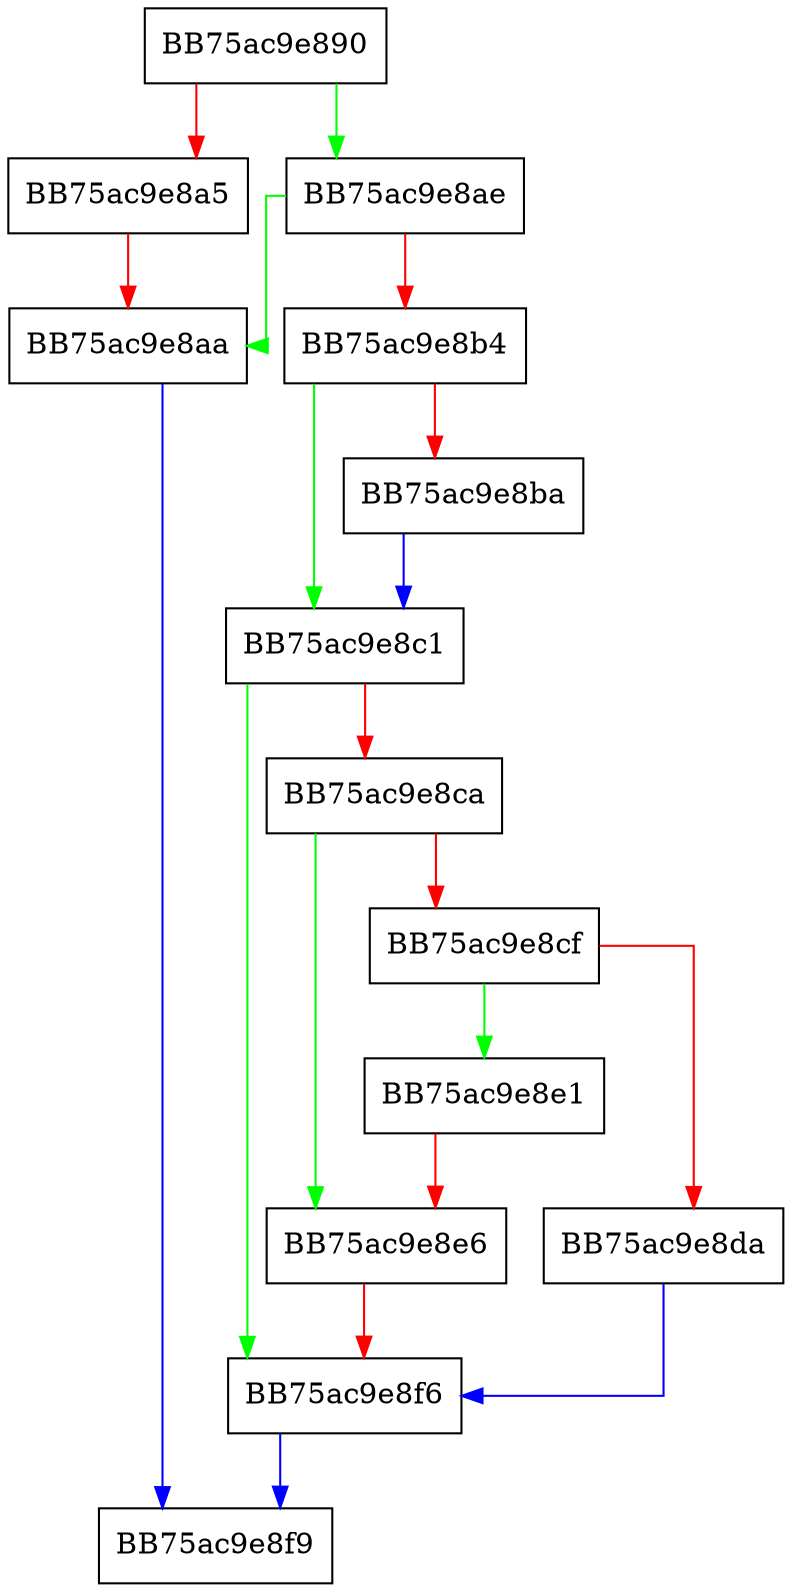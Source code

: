 digraph RegKeyValueRead {
  node [shape="box"];
  graph [splines=ortho];
  BB75ac9e890 -> BB75ac9e8ae [color="green"];
  BB75ac9e890 -> BB75ac9e8a5 [color="red"];
  BB75ac9e8a5 -> BB75ac9e8aa [color="red"];
  BB75ac9e8aa -> BB75ac9e8f9 [color="blue"];
  BB75ac9e8ae -> BB75ac9e8aa [color="green"];
  BB75ac9e8ae -> BB75ac9e8b4 [color="red"];
  BB75ac9e8b4 -> BB75ac9e8c1 [color="green"];
  BB75ac9e8b4 -> BB75ac9e8ba [color="red"];
  BB75ac9e8ba -> BB75ac9e8c1 [color="blue"];
  BB75ac9e8c1 -> BB75ac9e8f6 [color="green"];
  BB75ac9e8c1 -> BB75ac9e8ca [color="red"];
  BB75ac9e8ca -> BB75ac9e8e6 [color="green"];
  BB75ac9e8ca -> BB75ac9e8cf [color="red"];
  BB75ac9e8cf -> BB75ac9e8e1 [color="green"];
  BB75ac9e8cf -> BB75ac9e8da [color="red"];
  BB75ac9e8da -> BB75ac9e8f6 [color="blue"];
  BB75ac9e8e1 -> BB75ac9e8e6 [color="red"];
  BB75ac9e8e6 -> BB75ac9e8f6 [color="red"];
  BB75ac9e8f6 -> BB75ac9e8f9 [color="blue"];
}